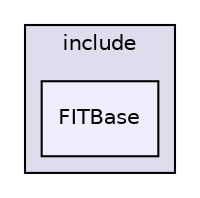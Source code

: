 digraph "/home/travis/build/AliceO2Group/AliceO2/Detectors/FIT/base/include/FITBase" {
  bgcolor=transparent;
  compound=true
  node [ fontsize="10", fontname="Helvetica"];
  edge [ labelfontsize="10", labelfontname="Helvetica"];
  subgraph clusterdir_fbe3a7987f4be7f8a99542f1b75035a2 {
    graph [ bgcolor="#ddddee", pencolor="black", label="include" fontname="Helvetica", fontsize="10", URL="dir_fbe3a7987f4be7f8a99542f1b75035a2.html"]
  dir_b016b77b44be30242eb72f1b24cc7d7b [shape=box, label="FITBase", style="filled", fillcolor="#eeeeff", pencolor="black", URL="dir_b016b77b44be30242eb72f1b24cc7d7b.html"];
  }
}
